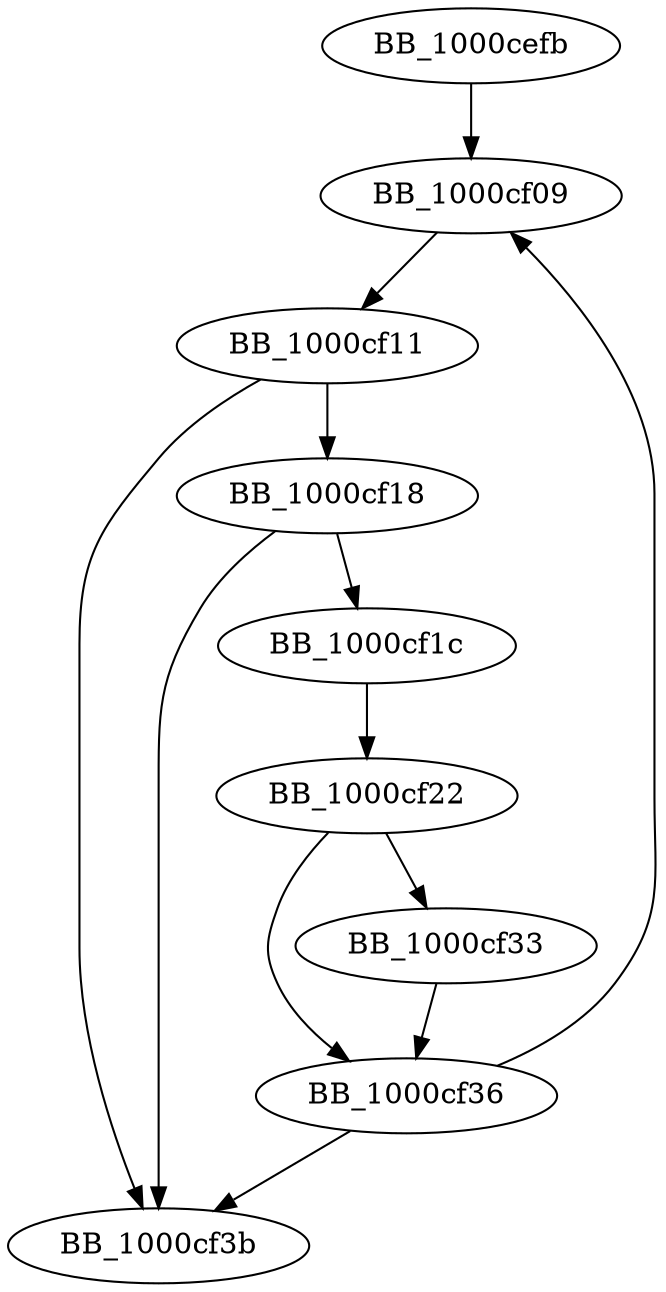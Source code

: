 DiGraph __malloc_crt{
BB_1000cefb->BB_1000cf09
BB_1000cf09->BB_1000cf11
BB_1000cf11->BB_1000cf18
BB_1000cf11->BB_1000cf3b
BB_1000cf18->BB_1000cf1c
BB_1000cf18->BB_1000cf3b
BB_1000cf1c->BB_1000cf22
BB_1000cf22->BB_1000cf33
BB_1000cf22->BB_1000cf36
BB_1000cf33->BB_1000cf36
BB_1000cf36->BB_1000cf09
BB_1000cf36->BB_1000cf3b
}

